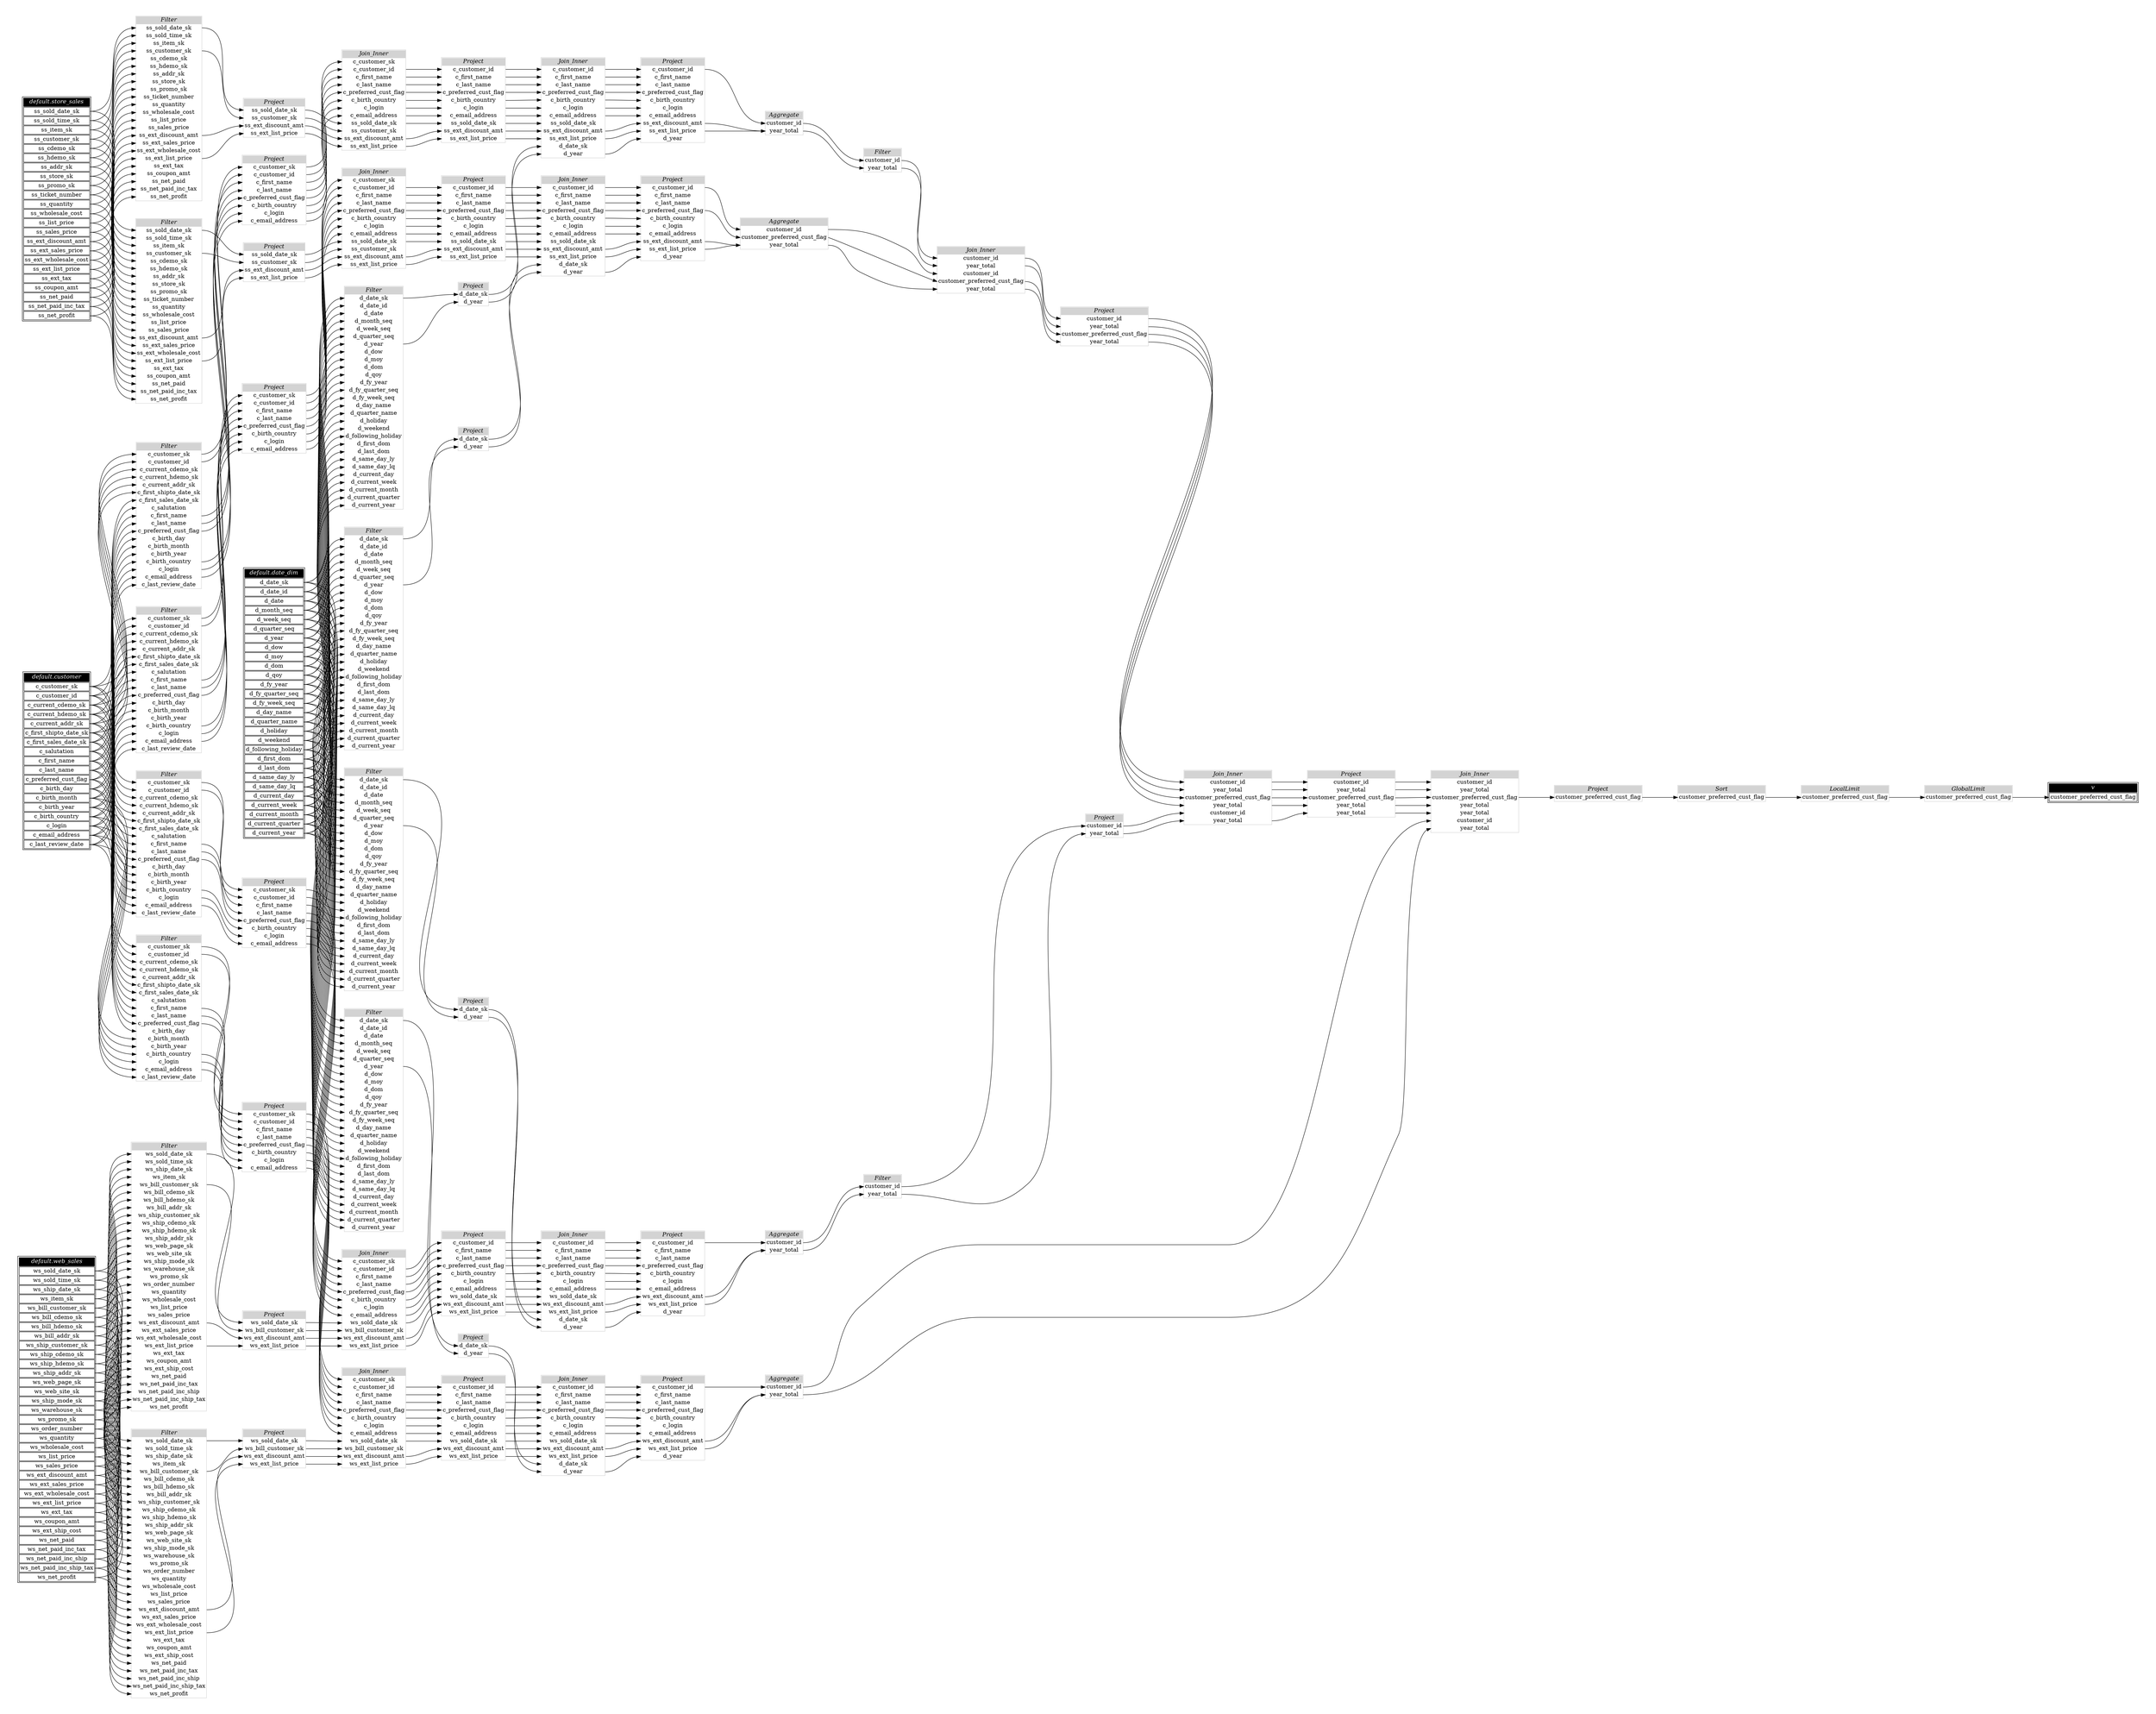 // Automatically generated by TPCDSFlowTestSuite


digraph {
  graph [pad="0.5" nodesep="0.5" ranksep="1" fontname="Helvetica" rankdir=LR];
  node [shape=plaintext]

  
"Aggregate_16eb0d3" [label=<
<table color="lightgray" border="1" cellborder="0" cellspacing="0">
  <tr><td bgcolor="lightgray" port="nodeName"><i>Aggregate</i></td></tr>
  <tr><td port="0">customer_id</td></tr>
<tr><td port="1">year_total</td></tr>
</table>>];
     

"Aggregate_8939fe6" [label=<
<table color="lightgray" border="1" cellborder="0" cellspacing="0">
  <tr><td bgcolor="lightgray" port="nodeName"><i>Aggregate</i></td></tr>
  <tr><td port="0">customer_id</td></tr>
<tr><td port="1">customer_preferred_cust_flag</td></tr>
<tr><td port="2">year_total</td></tr>
</table>>];
     

"Aggregate_c0be8e5" [label=<
<table color="lightgray" border="1" cellborder="0" cellspacing="0">
  <tr><td bgcolor="lightgray" port="nodeName"><i>Aggregate</i></td></tr>
  <tr><td port="0">customer_id</td></tr>
<tr><td port="1">year_total</td></tr>
</table>>];
     

"Aggregate_fee1700" [label=<
<table color="lightgray" border="1" cellborder="0" cellspacing="0">
  <tr><td bgcolor="lightgray" port="nodeName"><i>Aggregate</i></td></tr>
  <tr><td port="0">customer_id</td></tr>
<tr><td port="1">year_total</td></tr>
</table>>];
     

"Filter_114a0a4" [label=<
<table color="lightgray" border="1" cellborder="0" cellspacing="0">
  <tr><td bgcolor="lightgray" port="nodeName"><i>Filter</i></td></tr>
  <tr><td port="0">c_customer_sk</td></tr>
<tr><td port="1">c_customer_id</td></tr>
<tr><td port="2">c_current_cdemo_sk</td></tr>
<tr><td port="3">c_current_hdemo_sk</td></tr>
<tr><td port="4">c_current_addr_sk</td></tr>
<tr><td port="5">c_first_shipto_date_sk</td></tr>
<tr><td port="6">c_first_sales_date_sk</td></tr>
<tr><td port="7">c_salutation</td></tr>
<tr><td port="8">c_first_name</td></tr>
<tr><td port="9">c_last_name</td></tr>
<tr><td port="10">c_preferred_cust_flag</td></tr>
<tr><td port="11">c_birth_day</td></tr>
<tr><td port="12">c_birth_month</td></tr>
<tr><td port="13">c_birth_year</td></tr>
<tr><td port="14">c_birth_country</td></tr>
<tr><td port="15">c_login</td></tr>
<tr><td port="16">c_email_address</td></tr>
<tr><td port="17">c_last_review_date</td></tr>
</table>>];
     

"Filter_16213cd" [label=<
<table color="lightgray" border="1" cellborder="0" cellspacing="0">
  <tr><td bgcolor="lightgray" port="nodeName"><i>Filter</i></td></tr>
  <tr><td port="0">ws_sold_date_sk</td></tr>
<tr><td port="1">ws_sold_time_sk</td></tr>
<tr><td port="2">ws_ship_date_sk</td></tr>
<tr><td port="3">ws_item_sk</td></tr>
<tr><td port="4">ws_bill_customer_sk</td></tr>
<tr><td port="5">ws_bill_cdemo_sk</td></tr>
<tr><td port="6">ws_bill_hdemo_sk</td></tr>
<tr><td port="7">ws_bill_addr_sk</td></tr>
<tr><td port="8">ws_ship_customer_sk</td></tr>
<tr><td port="9">ws_ship_cdemo_sk</td></tr>
<tr><td port="10">ws_ship_hdemo_sk</td></tr>
<tr><td port="11">ws_ship_addr_sk</td></tr>
<tr><td port="12">ws_web_page_sk</td></tr>
<tr><td port="13">ws_web_site_sk</td></tr>
<tr><td port="14">ws_ship_mode_sk</td></tr>
<tr><td port="15">ws_warehouse_sk</td></tr>
<tr><td port="16">ws_promo_sk</td></tr>
<tr><td port="17">ws_order_number</td></tr>
<tr><td port="18">ws_quantity</td></tr>
<tr><td port="19">ws_wholesale_cost</td></tr>
<tr><td port="20">ws_list_price</td></tr>
<tr><td port="21">ws_sales_price</td></tr>
<tr><td port="22">ws_ext_discount_amt</td></tr>
<tr><td port="23">ws_ext_sales_price</td></tr>
<tr><td port="24">ws_ext_wholesale_cost</td></tr>
<tr><td port="25">ws_ext_list_price</td></tr>
<tr><td port="26">ws_ext_tax</td></tr>
<tr><td port="27">ws_coupon_amt</td></tr>
<tr><td port="28">ws_ext_ship_cost</td></tr>
<tr><td port="29">ws_net_paid</td></tr>
<tr><td port="30">ws_net_paid_inc_tax</td></tr>
<tr><td port="31">ws_net_paid_inc_ship</td></tr>
<tr><td port="32">ws_net_paid_inc_ship_tax</td></tr>
<tr><td port="33">ws_net_profit</td></tr>
</table>>];
     

"Filter_247ff4c" [label=<
<table color="lightgray" border="1" cellborder="0" cellspacing="0">
  <tr><td bgcolor="lightgray" port="nodeName"><i>Filter</i></td></tr>
  <tr><td port="0">c_customer_sk</td></tr>
<tr><td port="1">c_customer_id</td></tr>
<tr><td port="2">c_current_cdemo_sk</td></tr>
<tr><td port="3">c_current_hdemo_sk</td></tr>
<tr><td port="4">c_current_addr_sk</td></tr>
<tr><td port="5">c_first_shipto_date_sk</td></tr>
<tr><td port="6">c_first_sales_date_sk</td></tr>
<tr><td port="7">c_salutation</td></tr>
<tr><td port="8">c_first_name</td></tr>
<tr><td port="9">c_last_name</td></tr>
<tr><td port="10">c_preferred_cust_flag</td></tr>
<tr><td port="11">c_birth_day</td></tr>
<tr><td port="12">c_birth_month</td></tr>
<tr><td port="13">c_birth_year</td></tr>
<tr><td port="14">c_birth_country</td></tr>
<tr><td port="15">c_login</td></tr>
<tr><td port="16">c_email_address</td></tr>
<tr><td port="17">c_last_review_date</td></tr>
</table>>];
     

"Filter_7512ac7" [label=<
<table color="lightgray" border="1" cellborder="0" cellspacing="0">
  <tr><td bgcolor="lightgray" port="nodeName"><i>Filter</i></td></tr>
  <tr><td port="0">customer_id</td></tr>
<tr><td port="1">year_total</td></tr>
</table>>];
     

"Filter_763e6c3" [label=<
<table color="lightgray" border="1" cellborder="0" cellspacing="0">
  <tr><td bgcolor="lightgray" port="nodeName"><i>Filter</i></td></tr>
  <tr><td port="0">customer_id</td></tr>
<tr><td port="1">year_total</td></tr>
</table>>];
     

"Filter_82dcd5a" [label=<
<table color="lightgray" border="1" cellborder="0" cellspacing="0">
  <tr><td bgcolor="lightgray" port="nodeName"><i>Filter</i></td></tr>
  <tr><td port="0">d_date_sk</td></tr>
<tr><td port="1">d_date_id</td></tr>
<tr><td port="2">d_date</td></tr>
<tr><td port="3">d_month_seq</td></tr>
<tr><td port="4">d_week_seq</td></tr>
<tr><td port="5">d_quarter_seq</td></tr>
<tr><td port="6">d_year</td></tr>
<tr><td port="7">d_dow</td></tr>
<tr><td port="8">d_moy</td></tr>
<tr><td port="9">d_dom</td></tr>
<tr><td port="10">d_qoy</td></tr>
<tr><td port="11">d_fy_year</td></tr>
<tr><td port="12">d_fy_quarter_seq</td></tr>
<tr><td port="13">d_fy_week_seq</td></tr>
<tr><td port="14">d_day_name</td></tr>
<tr><td port="15">d_quarter_name</td></tr>
<tr><td port="16">d_holiday</td></tr>
<tr><td port="17">d_weekend</td></tr>
<tr><td port="18">d_following_holiday</td></tr>
<tr><td port="19">d_first_dom</td></tr>
<tr><td port="20">d_last_dom</td></tr>
<tr><td port="21">d_same_day_ly</td></tr>
<tr><td port="22">d_same_day_lq</td></tr>
<tr><td port="23">d_current_day</td></tr>
<tr><td port="24">d_current_week</td></tr>
<tr><td port="25">d_current_month</td></tr>
<tr><td port="26">d_current_quarter</td></tr>
<tr><td port="27">d_current_year</td></tr>
</table>>];
     

"Filter_84beccb" [label=<
<table color="lightgray" border="1" cellborder="0" cellspacing="0">
  <tr><td bgcolor="lightgray" port="nodeName"><i>Filter</i></td></tr>
  <tr><td port="0">d_date_sk</td></tr>
<tr><td port="1">d_date_id</td></tr>
<tr><td port="2">d_date</td></tr>
<tr><td port="3">d_month_seq</td></tr>
<tr><td port="4">d_week_seq</td></tr>
<tr><td port="5">d_quarter_seq</td></tr>
<tr><td port="6">d_year</td></tr>
<tr><td port="7">d_dow</td></tr>
<tr><td port="8">d_moy</td></tr>
<tr><td port="9">d_dom</td></tr>
<tr><td port="10">d_qoy</td></tr>
<tr><td port="11">d_fy_year</td></tr>
<tr><td port="12">d_fy_quarter_seq</td></tr>
<tr><td port="13">d_fy_week_seq</td></tr>
<tr><td port="14">d_day_name</td></tr>
<tr><td port="15">d_quarter_name</td></tr>
<tr><td port="16">d_holiday</td></tr>
<tr><td port="17">d_weekend</td></tr>
<tr><td port="18">d_following_holiday</td></tr>
<tr><td port="19">d_first_dom</td></tr>
<tr><td port="20">d_last_dom</td></tr>
<tr><td port="21">d_same_day_ly</td></tr>
<tr><td port="22">d_same_day_lq</td></tr>
<tr><td port="23">d_current_day</td></tr>
<tr><td port="24">d_current_week</td></tr>
<tr><td port="25">d_current_month</td></tr>
<tr><td port="26">d_current_quarter</td></tr>
<tr><td port="27">d_current_year</td></tr>
</table>>];
     

"Filter_b87598f" [label=<
<table color="lightgray" border="1" cellborder="0" cellspacing="0">
  <tr><td bgcolor="lightgray" port="nodeName"><i>Filter</i></td></tr>
  <tr><td port="0">c_customer_sk</td></tr>
<tr><td port="1">c_customer_id</td></tr>
<tr><td port="2">c_current_cdemo_sk</td></tr>
<tr><td port="3">c_current_hdemo_sk</td></tr>
<tr><td port="4">c_current_addr_sk</td></tr>
<tr><td port="5">c_first_shipto_date_sk</td></tr>
<tr><td port="6">c_first_sales_date_sk</td></tr>
<tr><td port="7">c_salutation</td></tr>
<tr><td port="8">c_first_name</td></tr>
<tr><td port="9">c_last_name</td></tr>
<tr><td port="10">c_preferred_cust_flag</td></tr>
<tr><td port="11">c_birth_day</td></tr>
<tr><td port="12">c_birth_month</td></tr>
<tr><td port="13">c_birth_year</td></tr>
<tr><td port="14">c_birth_country</td></tr>
<tr><td port="15">c_login</td></tr>
<tr><td port="16">c_email_address</td></tr>
<tr><td port="17">c_last_review_date</td></tr>
</table>>];
     

"Filter_be3e45a" [label=<
<table color="lightgray" border="1" cellborder="0" cellspacing="0">
  <tr><td bgcolor="lightgray" port="nodeName"><i>Filter</i></td></tr>
  <tr><td port="0">ss_sold_date_sk</td></tr>
<tr><td port="1">ss_sold_time_sk</td></tr>
<tr><td port="2">ss_item_sk</td></tr>
<tr><td port="3">ss_customer_sk</td></tr>
<tr><td port="4">ss_cdemo_sk</td></tr>
<tr><td port="5">ss_hdemo_sk</td></tr>
<tr><td port="6">ss_addr_sk</td></tr>
<tr><td port="7">ss_store_sk</td></tr>
<tr><td port="8">ss_promo_sk</td></tr>
<tr><td port="9">ss_ticket_number</td></tr>
<tr><td port="10">ss_quantity</td></tr>
<tr><td port="11">ss_wholesale_cost</td></tr>
<tr><td port="12">ss_list_price</td></tr>
<tr><td port="13">ss_sales_price</td></tr>
<tr><td port="14">ss_ext_discount_amt</td></tr>
<tr><td port="15">ss_ext_sales_price</td></tr>
<tr><td port="16">ss_ext_wholesale_cost</td></tr>
<tr><td port="17">ss_ext_list_price</td></tr>
<tr><td port="18">ss_ext_tax</td></tr>
<tr><td port="19">ss_coupon_amt</td></tr>
<tr><td port="20">ss_net_paid</td></tr>
<tr><td port="21">ss_net_paid_inc_tax</td></tr>
<tr><td port="22">ss_net_profit</td></tr>
</table>>];
     

"Filter_c6f4234" [label=<
<table color="lightgray" border="1" cellborder="0" cellspacing="0">
  <tr><td bgcolor="lightgray" port="nodeName"><i>Filter</i></td></tr>
  <tr><td port="0">d_date_sk</td></tr>
<tr><td port="1">d_date_id</td></tr>
<tr><td port="2">d_date</td></tr>
<tr><td port="3">d_month_seq</td></tr>
<tr><td port="4">d_week_seq</td></tr>
<tr><td port="5">d_quarter_seq</td></tr>
<tr><td port="6">d_year</td></tr>
<tr><td port="7">d_dow</td></tr>
<tr><td port="8">d_moy</td></tr>
<tr><td port="9">d_dom</td></tr>
<tr><td port="10">d_qoy</td></tr>
<tr><td port="11">d_fy_year</td></tr>
<tr><td port="12">d_fy_quarter_seq</td></tr>
<tr><td port="13">d_fy_week_seq</td></tr>
<tr><td port="14">d_day_name</td></tr>
<tr><td port="15">d_quarter_name</td></tr>
<tr><td port="16">d_holiday</td></tr>
<tr><td port="17">d_weekend</td></tr>
<tr><td port="18">d_following_holiday</td></tr>
<tr><td port="19">d_first_dom</td></tr>
<tr><td port="20">d_last_dom</td></tr>
<tr><td port="21">d_same_day_ly</td></tr>
<tr><td port="22">d_same_day_lq</td></tr>
<tr><td port="23">d_current_day</td></tr>
<tr><td port="24">d_current_week</td></tr>
<tr><td port="25">d_current_month</td></tr>
<tr><td port="26">d_current_quarter</td></tr>
<tr><td port="27">d_current_year</td></tr>
</table>>];
     

"Filter_ce6946a" [label=<
<table color="lightgray" border="1" cellborder="0" cellspacing="0">
  <tr><td bgcolor="lightgray" port="nodeName"><i>Filter</i></td></tr>
  <tr><td port="0">ss_sold_date_sk</td></tr>
<tr><td port="1">ss_sold_time_sk</td></tr>
<tr><td port="2">ss_item_sk</td></tr>
<tr><td port="3">ss_customer_sk</td></tr>
<tr><td port="4">ss_cdemo_sk</td></tr>
<tr><td port="5">ss_hdemo_sk</td></tr>
<tr><td port="6">ss_addr_sk</td></tr>
<tr><td port="7">ss_store_sk</td></tr>
<tr><td port="8">ss_promo_sk</td></tr>
<tr><td port="9">ss_ticket_number</td></tr>
<tr><td port="10">ss_quantity</td></tr>
<tr><td port="11">ss_wholesale_cost</td></tr>
<tr><td port="12">ss_list_price</td></tr>
<tr><td port="13">ss_sales_price</td></tr>
<tr><td port="14">ss_ext_discount_amt</td></tr>
<tr><td port="15">ss_ext_sales_price</td></tr>
<tr><td port="16">ss_ext_wholesale_cost</td></tr>
<tr><td port="17">ss_ext_list_price</td></tr>
<tr><td port="18">ss_ext_tax</td></tr>
<tr><td port="19">ss_coupon_amt</td></tr>
<tr><td port="20">ss_net_paid</td></tr>
<tr><td port="21">ss_net_paid_inc_tax</td></tr>
<tr><td port="22">ss_net_profit</td></tr>
</table>>];
     

"Filter_e792b20" [label=<
<table color="lightgray" border="1" cellborder="0" cellspacing="0">
  <tr><td bgcolor="lightgray" port="nodeName"><i>Filter</i></td></tr>
  <tr><td port="0">d_date_sk</td></tr>
<tr><td port="1">d_date_id</td></tr>
<tr><td port="2">d_date</td></tr>
<tr><td port="3">d_month_seq</td></tr>
<tr><td port="4">d_week_seq</td></tr>
<tr><td port="5">d_quarter_seq</td></tr>
<tr><td port="6">d_year</td></tr>
<tr><td port="7">d_dow</td></tr>
<tr><td port="8">d_moy</td></tr>
<tr><td port="9">d_dom</td></tr>
<tr><td port="10">d_qoy</td></tr>
<tr><td port="11">d_fy_year</td></tr>
<tr><td port="12">d_fy_quarter_seq</td></tr>
<tr><td port="13">d_fy_week_seq</td></tr>
<tr><td port="14">d_day_name</td></tr>
<tr><td port="15">d_quarter_name</td></tr>
<tr><td port="16">d_holiday</td></tr>
<tr><td port="17">d_weekend</td></tr>
<tr><td port="18">d_following_holiday</td></tr>
<tr><td port="19">d_first_dom</td></tr>
<tr><td port="20">d_last_dom</td></tr>
<tr><td port="21">d_same_day_ly</td></tr>
<tr><td port="22">d_same_day_lq</td></tr>
<tr><td port="23">d_current_day</td></tr>
<tr><td port="24">d_current_week</td></tr>
<tr><td port="25">d_current_month</td></tr>
<tr><td port="26">d_current_quarter</td></tr>
<tr><td port="27">d_current_year</td></tr>
</table>>];
     

"Filter_eb7b29c" [label=<
<table color="lightgray" border="1" cellborder="0" cellspacing="0">
  <tr><td bgcolor="lightgray" port="nodeName"><i>Filter</i></td></tr>
  <tr><td port="0">ws_sold_date_sk</td></tr>
<tr><td port="1">ws_sold_time_sk</td></tr>
<tr><td port="2">ws_ship_date_sk</td></tr>
<tr><td port="3">ws_item_sk</td></tr>
<tr><td port="4">ws_bill_customer_sk</td></tr>
<tr><td port="5">ws_bill_cdemo_sk</td></tr>
<tr><td port="6">ws_bill_hdemo_sk</td></tr>
<tr><td port="7">ws_bill_addr_sk</td></tr>
<tr><td port="8">ws_ship_customer_sk</td></tr>
<tr><td port="9">ws_ship_cdemo_sk</td></tr>
<tr><td port="10">ws_ship_hdemo_sk</td></tr>
<tr><td port="11">ws_ship_addr_sk</td></tr>
<tr><td port="12">ws_web_page_sk</td></tr>
<tr><td port="13">ws_web_site_sk</td></tr>
<tr><td port="14">ws_ship_mode_sk</td></tr>
<tr><td port="15">ws_warehouse_sk</td></tr>
<tr><td port="16">ws_promo_sk</td></tr>
<tr><td port="17">ws_order_number</td></tr>
<tr><td port="18">ws_quantity</td></tr>
<tr><td port="19">ws_wholesale_cost</td></tr>
<tr><td port="20">ws_list_price</td></tr>
<tr><td port="21">ws_sales_price</td></tr>
<tr><td port="22">ws_ext_discount_amt</td></tr>
<tr><td port="23">ws_ext_sales_price</td></tr>
<tr><td port="24">ws_ext_wholesale_cost</td></tr>
<tr><td port="25">ws_ext_list_price</td></tr>
<tr><td port="26">ws_ext_tax</td></tr>
<tr><td port="27">ws_coupon_amt</td></tr>
<tr><td port="28">ws_ext_ship_cost</td></tr>
<tr><td port="29">ws_net_paid</td></tr>
<tr><td port="30">ws_net_paid_inc_tax</td></tr>
<tr><td port="31">ws_net_paid_inc_ship</td></tr>
<tr><td port="32">ws_net_paid_inc_ship_tax</td></tr>
<tr><td port="33">ws_net_profit</td></tr>
</table>>];
     

"Filter_fbaae2a" [label=<
<table color="lightgray" border="1" cellborder="0" cellspacing="0">
  <tr><td bgcolor="lightgray" port="nodeName"><i>Filter</i></td></tr>
  <tr><td port="0">c_customer_sk</td></tr>
<tr><td port="1">c_customer_id</td></tr>
<tr><td port="2">c_current_cdemo_sk</td></tr>
<tr><td port="3">c_current_hdemo_sk</td></tr>
<tr><td port="4">c_current_addr_sk</td></tr>
<tr><td port="5">c_first_shipto_date_sk</td></tr>
<tr><td port="6">c_first_sales_date_sk</td></tr>
<tr><td port="7">c_salutation</td></tr>
<tr><td port="8">c_first_name</td></tr>
<tr><td port="9">c_last_name</td></tr>
<tr><td port="10">c_preferred_cust_flag</td></tr>
<tr><td port="11">c_birth_day</td></tr>
<tr><td port="12">c_birth_month</td></tr>
<tr><td port="13">c_birth_year</td></tr>
<tr><td port="14">c_birth_country</td></tr>
<tr><td port="15">c_login</td></tr>
<tr><td port="16">c_email_address</td></tr>
<tr><td port="17">c_last_review_date</td></tr>
</table>>];
     

"GlobalLimit_4e4c831" [label=<
<table color="lightgray" border="1" cellborder="0" cellspacing="0">
  <tr><td bgcolor="lightgray" port="nodeName"><i>GlobalLimit</i></td></tr>
  <tr><td port="0">customer_preferred_cust_flag</td></tr>
</table>>];
     

"Join_Inner_0df55be" [label=<
<table color="lightgray" border="1" cellborder="0" cellspacing="0">
  <tr><td bgcolor="lightgray" port="nodeName"><i>Join_Inner</i></td></tr>
  <tr><td port="0">customer_id</td></tr>
<tr><td port="1">year_total</td></tr>
<tr><td port="2">customer_preferred_cust_flag</td></tr>
<tr><td port="3">year_total</td></tr>
<tr><td port="4">year_total</td></tr>
<tr><td port="5">customer_id</td></tr>
<tr><td port="6">year_total</td></tr>
</table>>];
     

"Join_Inner_1a16662" [label=<
<table color="lightgray" border="1" cellborder="0" cellspacing="0">
  <tr><td bgcolor="lightgray" port="nodeName"><i>Join_Inner</i></td></tr>
  <tr><td port="0">c_customer_id</td></tr>
<tr><td port="1">c_first_name</td></tr>
<tr><td port="2">c_last_name</td></tr>
<tr><td port="3">c_preferred_cust_flag</td></tr>
<tr><td port="4">c_birth_country</td></tr>
<tr><td port="5">c_login</td></tr>
<tr><td port="6">c_email_address</td></tr>
<tr><td port="7">ss_sold_date_sk</td></tr>
<tr><td port="8">ss_ext_discount_amt</td></tr>
<tr><td port="9">ss_ext_list_price</td></tr>
<tr><td port="10">d_date_sk</td></tr>
<tr><td port="11">d_year</td></tr>
</table>>];
     

"Join_Inner_1c351f4" [label=<
<table color="lightgray" border="1" cellborder="0" cellspacing="0">
  <tr><td bgcolor="lightgray" port="nodeName"><i>Join_Inner</i></td></tr>
  <tr><td port="0">c_customer_id</td></tr>
<tr><td port="1">c_first_name</td></tr>
<tr><td port="2">c_last_name</td></tr>
<tr><td port="3">c_preferred_cust_flag</td></tr>
<tr><td port="4">c_birth_country</td></tr>
<tr><td port="5">c_login</td></tr>
<tr><td port="6">c_email_address</td></tr>
<tr><td port="7">ws_sold_date_sk</td></tr>
<tr><td port="8">ws_ext_discount_amt</td></tr>
<tr><td port="9">ws_ext_list_price</td></tr>
<tr><td port="10">d_date_sk</td></tr>
<tr><td port="11">d_year</td></tr>
</table>>];
     

"Join_Inner_22bf263" [label=<
<table color="lightgray" border="1" cellborder="0" cellspacing="0">
  <tr><td bgcolor="lightgray" port="nodeName"><i>Join_Inner</i></td></tr>
  <tr><td port="0">c_customer_sk</td></tr>
<tr><td port="1">c_customer_id</td></tr>
<tr><td port="2">c_first_name</td></tr>
<tr><td port="3">c_last_name</td></tr>
<tr><td port="4">c_preferred_cust_flag</td></tr>
<tr><td port="5">c_birth_country</td></tr>
<tr><td port="6">c_login</td></tr>
<tr><td port="7">c_email_address</td></tr>
<tr><td port="8">ss_sold_date_sk</td></tr>
<tr><td port="9">ss_customer_sk</td></tr>
<tr><td port="10">ss_ext_discount_amt</td></tr>
<tr><td port="11">ss_ext_list_price</td></tr>
</table>>];
     

"Join_Inner_23846da" [label=<
<table color="lightgray" border="1" cellborder="0" cellspacing="0">
  <tr><td bgcolor="lightgray" port="nodeName"><i>Join_Inner</i></td></tr>
  <tr><td port="0">c_customer_sk</td></tr>
<tr><td port="1">c_customer_id</td></tr>
<tr><td port="2">c_first_name</td></tr>
<tr><td port="3">c_last_name</td></tr>
<tr><td port="4">c_preferred_cust_flag</td></tr>
<tr><td port="5">c_birth_country</td></tr>
<tr><td port="6">c_login</td></tr>
<tr><td port="7">c_email_address</td></tr>
<tr><td port="8">ws_sold_date_sk</td></tr>
<tr><td port="9">ws_bill_customer_sk</td></tr>
<tr><td port="10">ws_ext_discount_amt</td></tr>
<tr><td port="11">ws_ext_list_price</td></tr>
</table>>];
     

"Join_Inner_46c728b" [label=<
<table color="lightgray" border="1" cellborder="0" cellspacing="0">
  <tr><td bgcolor="lightgray" port="nodeName"><i>Join_Inner</i></td></tr>
  <tr><td port="0">c_customer_id</td></tr>
<tr><td port="1">c_first_name</td></tr>
<tr><td port="2">c_last_name</td></tr>
<tr><td port="3">c_preferred_cust_flag</td></tr>
<tr><td port="4">c_birth_country</td></tr>
<tr><td port="5">c_login</td></tr>
<tr><td port="6">c_email_address</td></tr>
<tr><td port="7">ws_sold_date_sk</td></tr>
<tr><td port="8">ws_ext_discount_amt</td></tr>
<tr><td port="9">ws_ext_list_price</td></tr>
<tr><td port="10">d_date_sk</td></tr>
<tr><td port="11">d_year</td></tr>
</table>>];
     

"Join_Inner_7785389" [label=<
<table color="lightgray" border="1" cellborder="0" cellspacing="0">
  <tr><td bgcolor="lightgray" port="nodeName"><i>Join_Inner</i></td></tr>
  <tr><td port="0">c_customer_sk</td></tr>
<tr><td port="1">c_customer_id</td></tr>
<tr><td port="2">c_first_name</td></tr>
<tr><td port="3">c_last_name</td></tr>
<tr><td port="4">c_preferred_cust_flag</td></tr>
<tr><td port="5">c_birth_country</td></tr>
<tr><td port="6">c_login</td></tr>
<tr><td port="7">c_email_address</td></tr>
<tr><td port="8">ss_sold_date_sk</td></tr>
<tr><td port="9">ss_customer_sk</td></tr>
<tr><td port="10">ss_ext_discount_amt</td></tr>
<tr><td port="11">ss_ext_list_price</td></tr>
</table>>];
     

"Join_Inner_7b1d0cb" [label=<
<table color="lightgray" border="1" cellborder="0" cellspacing="0">
  <tr><td bgcolor="lightgray" port="nodeName"><i>Join_Inner</i></td></tr>
  <tr><td port="0">customer_id</td></tr>
<tr><td port="1">year_total</td></tr>
<tr><td port="2">customer_id</td></tr>
<tr><td port="3">customer_preferred_cust_flag</td></tr>
<tr><td port="4">year_total</td></tr>
</table>>];
     

"Join_Inner_982a85c" [label=<
<table color="lightgray" border="1" cellborder="0" cellspacing="0">
  <tr><td bgcolor="lightgray" port="nodeName"><i>Join_Inner</i></td></tr>
  <tr><td port="0">c_customer_id</td></tr>
<tr><td port="1">c_first_name</td></tr>
<tr><td port="2">c_last_name</td></tr>
<tr><td port="3">c_preferred_cust_flag</td></tr>
<tr><td port="4">c_birth_country</td></tr>
<tr><td port="5">c_login</td></tr>
<tr><td port="6">c_email_address</td></tr>
<tr><td port="7">ss_sold_date_sk</td></tr>
<tr><td port="8">ss_ext_discount_amt</td></tr>
<tr><td port="9">ss_ext_list_price</td></tr>
<tr><td port="10">d_date_sk</td></tr>
<tr><td port="11">d_year</td></tr>
</table>>];
     

"Join_Inner_b0c468a" [label=<
<table color="lightgray" border="1" cellborder="0" cellspacing="0">
  <tr><td bgcolor="lightgray" port="nodeName"><i>Join_Inner</i></td></tr>
  <tr><td port="0">customer_id</td></tr>
<tr><td port="1">year_total</td></tr>
<tr><td port="2">customer_preferred_cust_flag</td></tr>
<tr><td port="3">year_total</td></tr>
<tr><td port="4">customer_id</td></tr>
<tr><td port="5">year_total</td></tr>
</table>>];
     

"Join_Inner_e5a9c23" [label=<
<table color="lightgray" border="1" cellborder="0" cellspacing="0">
  <tr><td bgcolor="lightgray" port="nodeName"><i>Join_Inner</i></td></tr>
  <tr><td port="0">c_customer_sk</td></tr>
<tr><td port="1">c_customer_id</td></tr>
<tr><td port="2">c_first_name</td></tr>
<tr><td port="3">c_last_name</td></tr>
<tr><td port="4">c_preferred_cust_flag</td></tr>
<tr><td port="5">c_birth_country</td></tr>
<tr><td port="6">c_login</td></tr>
<tr><td port="7">c_email_address</td></tr>
<tr><td port="8">ws_sold_date_sk</td></tr>
<tr><td port="9">ws_bill_customer_sk</td></tr>
<tr><td port="10">ws_ext_discount_amt</td></tr>
<tr><td port="11">ws_ext_list_price</td></tr>
</table>>];
     

"LocalLimit_5b44bb3" [label=<
<table color="lightgray" border="1" cellborder="0" cellspacing="0">
  <tr><td bgcolor="lightgray" port="nodeName"><i>LocalLimit</i></td></tr>
  <tr><td port="0">customer_preferred_cust_flag</td></tr>
</table>>];
     

"Project_0420105" [label=<
<table color="lightgray" border="1" cellborder="0" cellspacing="0">
  <tr><td bgcolor="lightgray" port="nodeName"><i>Project</i></td></tr>
  <tr><td port="0">c_customer_sk</td></tr>
<tr><td port="1">c_customer_id</td></tr>
<tr><td port="2">c_first_name</td></tr>
<tr><td port="3">c_last_name</td></tr>
<tr><td port="4">c_preferred_cust_flag</td></tr>
<tr><td port="5">c_birth_country</td></tr>
<tr><td port="6">c_login</td></tr>
<tr><td port="7">c_email_address</td></tr>
</table>>];
     

"Project_058675f" [label=<
<table color="lightgray" border="1" cellborder="0" cellspacing="0">
  <tr><td bgcolor="lightgray" port="nodeName"><i>Project</i></td></tr>
  <tr><td port="0">c_customer_id</td></tr>
<tr><td port="1">c_first_name</td></tr>
<tr><td port="2">c_last_name</td></tr>
<tr><td port="3">c_preferred_cust_flag</td></tr>
<tr><td port="4">c_birth_country</td></tr>
<tr><td port="5">c_login</td></tr>
<tr><td port="6">c_email_address</td></tr>
<tr><td port="7">ss_ext_discount_amt</td></tr>
<tr><td port="8">ss_ext_list_price</td></tr>
<tr><td port="9">d_year</td></tr>
</table>>];
     

"Project_22ee4f0" [label=<
<table color="lightgray" border="1" cellborder="0" cellspacing="0">
  <tr><td bgcolor="lightgray" port="nodeName"><i>Project</i></td></tr>
  <tr><td port="0">d_date_sk</td></tr>
<tr><td port="1">d_year</td></tr>
</table>>];
     

"Project_2984019" [label=<
<table color="lightgray" border="1" cellborder="0" cellspacing="0">
  <tr><td bgcolor="lightgray" port="nodeName"><i>Project</i></td></tr>
  <tr><td port="0">c_customer_id</td></tr>
<tr><td port="1">c_first_name</td></tr>
<tr><td port="2">c_last_name</td></tr>
<tr><td port="3">c_preferred_cust_flag</td></tr>
<tr><td port="4">c_birth_country</td></tr>
<tr><td port="5">c_login</td></tr>
<tr><td port="6">c_email_address</td></tr>
<tr><td port="7">ss_ext_discount_amt</td></tr>
<tr><td port="8">ss_ext_list_price</td></tr>
<tr><td port="9">d_year</td></tr>
</table>>];
     

"Project_312c1ab" [label=<
<table color="lightgray" border="1" cellborder="0" cellspacing="0">
  <tr><td bgcolor="lightgray" port="nodeName"><i>Project</i></td></tr>
  <tr><td port="0">ss_sold_date_sk</td></tr>
<tr><td port="1">ss_customer_sk</td></tr>
<tr><td port="2">ss_ext_discount_amt</td></tr>
<tr><td port="3">ss_ext_list_price</td></tr>
</table>>];
     

"Project_33bda39" [label=<
<table color="lightgray" border="1" cellborder="0" cellspacing="0">
  <tr><td bgcolor="lightgray" port="nodeName"><i>Project</i></td></tr>
  <tr><td port="0">c_customer_id</td></tr>
<tr><td port="1">c_first_name</td></tr>
<tr><td port="2">c_last_name</td></tr>
<tr><td port="3">c_preferred_cust_flag</td></tr>
<tr><td port="4">c_birth_country</td></tr>
<tr><td port="5">c_login</td></tr>
<tr><td port="6">c_email_address</td></tr>
<tr><td port="7">ss_sold_date_sk</td></tr>
<tr><td port="8">ss_ext_discount_amt</td></tr>
<tr><td port="9">ss_ext_list_price</td></tr>
</table>>];
     

"Project_44642a7" [label=<
<table color="lightgray" border="1" cellborder="0" cellspacing="0">
  <tr><td bgcolor="lightgray" port="nodeName"><i>Project</i></td></tr>
  <tr><td port="0">c_customer_id</td></tr>
<tr><td port="1">c_first_name</td></tr>
<tr><td port="2">c_last_name</td></tr>
<tr><td port="3">c_preferred_cust_flag</td></tr>
<tr><td port="4">c_birth_country</td></tr>
<tr><td port="5">c_login</td></tr>
<tr><td port="6">c_email_address</td></tr>
<tr><td port="7">ws_sold_date_sk</td></tr>
<tr><td port="8">ws_ext_discount_amt</td></tr>
<tr><td port="9">ws_ext_list_price</td></tr>
</table>>];
     

"Project_46290d9" [label=<
<table color="lightgray" border="1" cellborder="0" cellspacing="0">
  <tr><td bgcolor="lightgray" port="nodeName"><i>Project</i></td></tr>
  <tr><td port="0">customer_id</td></tr>
<tr><td port="1">year_total</td></tr>
<tr><td port="2">customer_preferred_cust_flag</td></tr>
<tr><td port="3">year_total</td></tr>
<tr><td port="4">year_total</td></tr>
</table>>];
     

"Project_518c000" [label=<
<table color="lightgray" border="1" cellborder="0" cellspacing="0">
  <tr><td bgcolor="lightgray" port="nodeName"><i>Project</i></td></tr>
  <tr><td port="0">c_customer_id</td></tr>
<tr><td port="1">c_first_name</td></tr>
<tr><td port="2">c_last_name</td></tr>
<tr><td port="3">c_preferred_cust_flag</td></tr>
<tr><td port="4">c_birth_country</td></tr>
<tr><td port="5">c_login</td></tr>
<tr><td port="6">c_email_address</td></tr>
<tr><td port="7">ws_sold_date_sk</td></tr>
<tr><td port="8">ws_ext_discount_amt</td></tr>
<tr><td port="9">ws_ext_list_price</td></tr>
</table>>];
     

"Project_5e4d898" [label=<
<table color="lightgray" border="1" cellborder="0" cellspacing="0">
  <tr><td bgcolor="lightgray" port="nodeName"><i>Project</i></td></tr>
  <tr><td port="0">c_customer_sk</td></tr>
<tr><td port="1">c_customer_id</td></tr>
<tr><td port="2">c_first_name</td></tr>
<tr><td port="3">c_last_name</td></tr>
<tr><td port="4">c_preferred_cust_flag</td></tr>
<tr><td port="5">c_birth_country</td></tr>
<tr><td port="6">c_login</td></tr>
<tr><td port="7">c_email_address</td></tr>
</table>>];
     

"Project_632d54a" [label=<
<table color="lightgray" border="1" cellborder="0" cellspacing="0">
  <tr><td bgcolor="lightgray" port="nodeName"><i>Project</i></td></tr>
  <tr><td port="0">d_date_sk</td></tr>
<tr><td port="1">d_year</td></tr>
</table>>];
     

"Project_7101387" [label=<
<table color="lightgray" border="1" cellborder="0" cellspacing="0">
  <tr><td bgcolor="lightgray" port="nodeName"><i>Project</i></td></tr>
  <tr><td port="0">c_customer_id</td></tr>
<tr><td port="1">c_first_name</td></tr>
<tr><td port="2">c_last_name</td></tr>
<tr><td port="3">c_preferred_cust_flag</td></tr>
<tr><td port="4">c_birth_country</td></tr>
<tr><td port="5">c_login</td></tr>
<tr><td port="6">c_email_address</td></tr>
<tr><td port="7">ws_ext_discount_amt</td></tr>
<tr><td port="8">ws_ext_list_price</td></tr>
<tr><td port="9">d_year</td></tr>
</table>>];
     

"Project_746bda7" [label=<
<table color="lightgray" border="1" cellborder="0" cellspacing="0">
  <tr><td bgcolor="lightgray" port="nodeName"><i>Project</i></td></tr>
  <tr><td port="0">ws_sold_date_sk</td></tr>
<tr><td port="1">ws_bill_customer_sk</td></tr>
<tr><td port="2">ws_ext_discount_amt</td></tr>
<tr><td port="3">ws_ext_list_price</td></tr>
</table>>];
     

"Project_8433140" [label=<
<table color="lightgray" border="1" cellborder="0" cellspacing="0">
  <tr><td bgcolor="lightgray" port="nodeName"><i>Project</i></td></tr>
  <tr><td port="0">ws_sold_date_sk</td></tr>
<tr><td port="1">ws_bill_customer_sk</td></tr>
<tr><td port="2">ws_ext_discount_amt</td></tr>
<tr><td port="3">ws_ext_list_price</td></tr>
</table>>];
     

"Project_872ba86" [label=<
<table color="lightgray" border="1" cellborder="0" cellspacing="0">
  <tr><td bgcolor="lightgray" port="nodeName"><i>Project</i></td></tr>
  <tr><td port="0">customer_id</td></tr>
<tr><td port="1">year_total</td></tr>
</table>>];
     

"Project_8a26d0b" [label=<
<table color="lightgray" border="1" cellborder="0" cellspacing="0">
  <tr><td bgcolor="lightgray" port="nodeName"><i>Project</i></td></tr>
  <tr><td port="0">customer_id</td></tr>
<tr><td port="1">year_total</td></tr>
<tr><td port="2">customer_preferred_cust_flag</td></tr>
<tr><td port="3">year_total</td></tr>
</table>>];
     

"Project_99e7376" [label=<
<table color="lightgray" border="1" cellborder="0" cellspacing="0">
  <tr><td bgcolor="lightgray" port="nodeName"><i>Project</i></td></tr>
  <tr><td port="0">c_customer_sk</td></tr>
<tr><td port="1">c_customer_id</td></tr>
<tr><td port="2">c_first_name</td></tr>
<tr><td port="3">c_last_name</td></tr>
<tr><td port="4">c_preferred_cust_flag</td></tr>
<tr><td port="5">c_birth_country</td></tr>
<tr><td port="6">c_login</td></tr>
<tr><td port="7">c_email_address</td></tr>
</table>>];
     

"Project_bc2791f" [label=<
<table color="lightgray" border="1" cellborder="0" cellspacing="0">
  <tr><td bgcolor="lightgray" port="nodeName"><i>Project</i></td></tr>
  <tr><td port="0">c_customer_id</td></tr>
<tr><td port="1">c_first_name</td></tr>
<tr><td port="2">c_last_name</td></tr>
<tr><td port="3">c_preferred_cust_flag</td></tr>
<tr><td port="4">c_birth_country</td></tr>
<tr><td port="5">c_login</td></tr>
<tr><td port="6">c_email_address</td></tr>
<tr><td port="7">ss_sold_date_sk</td></tr>
<tr><td port="8">ss_ext_discount_amt</td></tr>
<tr><td port="9">ss_ext_list_price</td></tr>
</table>>];
     

"Project_ca7b5b4" [label=<
<table color="lightgray" border="1" cellborder="0" cellspacing="0">
  <tr><td bgcolor="lightgray" port="nodeName"><i>Project</i></td></tr>
  <tr><td port="0">d_date_sk</td></tr>
<tr><td port="1">d_year</td></tr>
</table>>];
     

"Project_d8ab034" [label=<
<table color="lightgray" border="1" cellborder="0" cellspacing="0">
  <tr><td bgcolor="lightgray" port="nodeName"><i>Project</i></td></tr>
  <tr><td port="0">customer_preferred_cust_flag</td></tr>
</table>>];
     

"Project_d90d268" [label=<
<table color="lightgray" border="1" cellborder="0" cellspacing="0">
  <tr><td bgcolor="lightgray" port="nodeName"><i>Project</i></td></tr>
  <tr><td port="0">c_customer_id</td></tr>
<tr><td port="1">c_first_name</td></tr>
<tr><td port="2">c_last_name</td></tr>
<tr><td port="3">c_preferred_cust_flag</td></tr>
<tr><td port="4">c_birth_country</td></tr>
<tr><td port="5">c_login</td></tr>
<tr><td port="6">c_email_address</td></tr>
<tr><td port="7">ws_ext_discount_amt</td></tr>
<tr><td port="8">ws_ext_list_price</td></tr>
<tr><td port="9">d_year</td></tr>
</table>>];
     

"Project_df69956" [label=<
<table color="lightgray" border="1" cellborder="0" cellspacing="0">
  <tr><td bgcolor="lightgray" port="nodeName"><i>Project</i></td></tr>
  <tr><td port="0">ss_sold_date_sk</td></tr>
<tr><td port="1">ss_customer_sk</td></tr>
<tr><td port="2">ss_ext_discount_amt</td></tr>
<tr><td port="3">ss_ext_list_price</td></tr>
</table>>];
     

"Project_e548261" [label=<
<table color="lightgray" border="1" cellborder="0" cellspacing="0">
  <tr><td bgcolor="lightgray" port="nodeName"><i>Project</i></td></tr>
  <tr><td port="0">d_date_sk</td></tr>
<tr><td port="1">d_year</td></tr>
</table>>];
     

"Project_fc74b5a" [label=<
<table color="lightgray" border="1" cellborder="0" cellspacing="0">
  <tr><td bgcolor="lightgray" port="nodeName"><i>Project</i></td></tr>
  <tr><td port="0">c_customer_sk</td></tr>
<tr><td port="1">c_customer_id</td></tr>
<tr><td port="2">c_first_name</td></tr>
<tr><td port="3">c_last_name</td></tr>
<tr><td port="4">c_preferred_cust_flag</td></tr>
<tr><td port="5">c_birth_country</td></tr>
<tr><td port="6">c_login</td></tr>
<tr><td port="7">c_email_address</td></tr>
</table>>];
     

"Sort_7390056" [label=<
<table color="lightgray" border="1" cellborder="0" cellspacing="0">
  <tr><td bgcolor="lightgray" port="nodeName"><i>Sort</i></td></tr>
  <tr><td port="0">customer_preferred_cust_flag</td></tr>
</table>>];
     

"default.customer" [color="black" label=<
<table>
  <tr><td bgcolor="black" port="nodeName"><i><font color="white">default.customer</font></i></td></tr>
  <tr><td port="0">c_customer_sk</td></tr>
<tr><td port="1">c_customer_id</td></tr>
<tr><td port="2">c_current_cdemo_sk</td></tr>
<tr><td port="3">c_current_hdemo_sk</td></tr>
<tr><td port="4">c_current_addr_sk</td></tr>
<tr><td port="5">c_first_shipto_date_sk</td></tr>
<tr><td port="6">c_first_sales_date_sk</td></tr>
<tr><td port="7">c_salutation</td></tr>
<tr><td port="8">c_first_name</td></tr>
<tr><td port="9">c_last_name</td></tr>
<tr><td port="10">c_preferred_cust_flag</td></tr>
<tr><td port="11">c_birth_day</td></tr>
<tr><td port="12">c_birth_month</td></tr>
<tr><td port="13">c_birth_year</td></tr>
<tr><td port="14">c_birth_country</td></tr>
<tr><td port="15">c_login</td></tr>
<tr><td port="16">c_email_address</td></tr>
<tr><td port="17">c_last_review_date</td></tr>
</table>>];
     

"default.date_dim" [color="black" label=<
<table>
  <tr><td bgcolor="black" port="nodeName"><i><font color="white">default.date_dim</font></i></td></tr>
  <tr><td port="0">d_date_sk</td></tr>
<tr><td port="1">d_date_id</td></tr>
<tr><td port="2">d_date</td></tr>
<tr><td port="3">d_month_seq</td></tr>
<tr><td port="4">d_week_seq</td></tr>
<tr><td port="5">d_quarter_seq</td></tr>
<tr><td port="6">d_year</td></tr>
<tr><td port="7">d_dow</td></tr>
<tr><td port="8">d_moy</td></tr>
<tr><td port="9">d_dom</td></tr>
<tr><td port="10">d_qoy</td></tr>
<tr><td port="11">d_fy_year</td></tr>
<tr><td port="12">d_fy_quarter_seq</td></tr>
<tr><td port="13">d_fy_week_seq</td></tr>
<tr><td port="14">d_day_name</td></tr>
<tr><td port="15">d_quarter_name</td></tr>
<tr><td port="16">d_holiday</td></tr>
<tr><td port="17">d_weekend</td></tr>
<tr><td port="18">d_following_holiday</td></tr>
<tr><td port="19">d_first_dom</td></tr>
<tr><td port="20">d_last_dom</td></tr>
<tr><td port="21">d_same_day_ly</td></tr>
<tr><td port="22">d_same_day_lq</td></tr>
<tr><td port="23">d_current_day</td></tr>
<tr><td port="24">d_current_week</td></tr>
<tr><td port="25">d_current_month</td></tr>
<tr><td port="26">d_current_quarter</td></tr>
<tr><td port="27">d_current_year</td></tr>
</table>>];
     

"default.store_sales" [color="black" label=<
<table>
  <tr><td bgcolor="black" port="nodeName"><i><font color="white">default.store_sales</font></i></td></tr>
  <tr><td port="0">ss_sold_date_sk</td></tr>
<tr><td port="1">ss_sold_time_sk</td></tr>
<tr><td port="2">ss_item_sk</td></tr>
<tr><td port="3">ss_customer_sk</td></tr>
<tr><td port="4">ss_cdemo_sk</td></tr>
<tr><td port="5">ss_hdemo_sk</td></tr>
<tr><td port="6">ss_addr_sk</td></tr>
<tr><td port="7">ss_store_sk</td></tr>
<tr><td port="8">ss_promo_sk</td></tr>
<tr><td port="9">ss_ticket_number</td></tr>
<tr><td port="10">ss_quantity</td></tr>
<tr><td port="11">ss_wholesale_cost</td></tr>
<tr><td port="12">ss_list_price</td></tr>
<tr><td port="13">ss_sales_price</td></tr>
<tr><td port="14">ss_ext_discount_amt</td></tr>
<tr><td port="15">ss_ext_sales_price</td></tr>
<tr><td port="16">ss_ext_wholesale_cost</td></tr>
<tr><td port="17">ss_ext_list_price</td></tr>
<tr><td port="18">ss_ext_tax</td></tr>
<tr><td port="19">ss_coupon_amt</td></tr>
<tr><td port="20">ss_net_paid</td></tr>
<tr><td port="21">ss_net_paid_inc_tax</td></tr>
<tr><td port="22">ss_net_profit</td></tr>
</table>>];
     

"default.web_sales" [color="black" label=<
<table>
  <tr><td bgcolor="black" port="nodeName"><i><font color="white">default.web_sales</font></i></td></tr>
  <tr><td port="0">ws_sold_date_sk</td></tr>
<tr><td port="1">ws_sold_time_sk</td></tr>
<tr><td port="2">ws_ship_date_sk</td></tr>
<tr><td port="3">ws_item_sk</td></tr>
<tr><td port="4">ws_bill_customer_sk</td></tr>
<tr><td port="5">ws_bill_cdemo_sk</td></tr>
<tr><td port="6">ws_bill_hdemo_sk</td></tr>
<tr><td port="7">ws_bill_addr_sk</td></tr>
<tr><td port="8">ws_ship_customer_sk</td></tr>
<tr><td port="9">ws_ship_cdemo_sk</td></tr>
<tr><td port="10">ws_ship_hdemo_sk</td></tr>
<tr><td port="11">ws_ship_addr_sk</td></tr>
<tr><td port="12">ws_web_page_sk</td></tr>
<tr><td port="13">ws_web_site_sk</td></tr>
<tr><td port="14">ws_ship_mode_sk</td></tr>
<tr><td port="15">ws_warehouse_sk</td></tr>
<tr><td port="16">ws_promo_sk</td></tr>
<tr><td port="17">ws_order_number</td></tr>
<tr><td port="18">ws_quantity</td></tr>
<tr><td port="19">ws_wholesale_cost</td></tr>
<tr><td port="20">ws_list_price</td></tr>
<tr><td port="21">ws_sales_price</td></tr>
<tr><td port="22">ws_ext_discount_amt</td></tr>
<tr><td port="23">ws_ext_sales_price</td></tr>
<tr><td port="24">ws_ext_wholesale_cost</td></tr>
<tr><td port="25">ws_ext_list_price</td></tr>
<tr><td port="26">ws_ext_tax</td></tr>
<tr><td port="27">ws_coupon_amt</td></tr>
<tr><td port="28">ws_ext_ship_cost</td></tr>
<tr><td port="29">ws_net_paid</td></tr>
<tr><td port="30">ws_net_paid_inc_tax</td></tr>
<tr><td port="31">ws_net_paid_inc_ship</td></tr>
<tr><td port="32">ws_net_paid_inc_ship_tax</td></tr>
<tr><td port="33">ws_net_profit</td></tr>
</table>>];
     

"v" [color="black" label=<
<table>
  <tr><td bgcolor="black" port="nodeName"><i><font color="white">v</font></i></td></tr>
  <tr><td port="0">customer_preferred_cust_flag</td></tr>
</table>>];
     
  "Aggregate_16eb0d3":0 -> "Join_Inner_0df55be":5;
"Aggregate_16eb0d3":1 -> "Join_Inner_0df55be":6;
"Aggregate_8939fe6":0 -> "Join_Inner_7b1d0cb":2;
"Aggregate_8939fe6":1 -> "Join_Inner_7b1d0cb":3;
"Aggregate_8939fe6":2 -> "Join_Inner_7b1d0cb":4;
"Aggregate_c0be8e5":0 -> "Filter_7512ac7":0;
"Aggregate_c0be8e5":1 -> "Filter_7512ac7":1;
"Aggregate_fee1700":0 -> "Filter_763e6c3":0;
"Aggregate_fee1700":1 -> "Filter_763e6c3":1;
"Filter_114a0a4":0 -> "Project_5e4d898":0;
"Filter_114a0a4":1 -> "Project_5e4d898":1;
"Filter_114a0a4":10 -> "Project_5e4d898":4;
"Filter_114a0a4":14 -> "Project_5e4d898":5;
"Filter_114a0a4":15 -> "Project_5e4d898":6;
"Filter_114a0a4":16 -> "Project_5e4d898":7;
"Filter_114a0a4":8 -> "Project_5e4d898":2;
"Filter_114a0a4":9 -> "Project_5e4d898":3;
"Filter_16213cd":0 -> "Project_746bda7":0;
"Filter_16213cd":22 -> "Project_746bda7":2;
"Filter_16213cd":25 -> "Project_746bda7":3;
"Filter_16213cd":4 -> "Project_746bda7":1;
"Filter_247ff4c":0 -> "Project_99e7376":0;
"Filter_247ff4c":1 -> "Project_99e7376":1;
"Filter_247ff4c":10 -> "Project_99e7376":4;
"Filter_247ff4c":14 -> "Project_99e7376":5;
"Filter_247ff4c":15 -> "Project_99e7376":6;
"Filter_247ff4c":16 -> "Project_99e7376":7;
"Filter_247ff4c":8 -> "Project_99e7376":2;
"Filter_247ff4c":9 -> "Project_99e7376":3;
"Filter_7512ac7":0 -> "Join_Inner_7b1d0cb":0;
"Filter_7512ac7":1 -> "Join_Inner_7b1d0cb":1;
"Filter_763e6c3":0 -> "Project_872ba86":0;
"Filter_763e6c3":1 -> "Project_872ba86":1;
"Filter_82dcd5a":0 -> "Project_e548261":0;
"Filter_82dcd5a":6 -> "Project_e548261":1;
"Filter_84beccb":0 -> "Project_22ee4f0":0;
"Filter_84beccb":6 -> "Project_22ee4f0":1;
"Filter_b87598f":0 -> "Project_fc74b5a":0;
"Filter_b87598f":1 -> "Project_fc74b5a":1;
"Filter_b87598f":10 -> "Project_fc74b5a":4;
"Filter_b87598f":14 -> "Project_fc74b5a":5;
"Filter_b87598f":15 -> "Project_fc74b5a":6;
"Filter_b87598f":16 -> "Project_fc74b5a":7;
"Filter_b87598f":8 -> "Project_fc74b5a":2;
"Filter_b87598f":9 -> "Project_fc74b5a":3;
"Filter_be3e45a":0 -> "Project_df69956":0;
"Filter_be3e45a":14 -> "Project_df69956":2;
"Filter_be3e45a":17 -> "Project_df69956":3;
"Filter_be3e45a":3 -> "Project_df69956":1;
"Filter_c6f4234":0 -> "Project_ca7b5b4":0;
"Filter_c6f4234":6 -> "Project_ca7b5b4":1;
"Filter_ce6946a":0 -> "Project_312c1ab":0;
"Filter_ce6946a":14 -> "Project_312c1ab":2;
"Filter_ce6946a":17 -> "Project_312c1ab":3;
"Filter_ce6946a":3 -> "Project_312c1ab":1;
"Filter_e792b20":0 -> "Project_632d54a":0;
"Filter_e792b20":6 -> "Project_632d54a":1;
"Filter_eb7b29c":0 -> "Project_8433140":0;
"Filter_eb7b29c":22 -> "Project_8433140":2;
"Filter_eb7b29c":25 -> "Project_8433140":3;
"Filter_eb7b29c":4 -> "Project_8433140":1;
"Filter_fbaae2a":0 -> "Project_0420105":0;
"Filter_fbaae2a":1 -> "Project_0420105":1;
"Filter_fbaae2a":10 -> "Project_0420105":4;
"Filter_fbaae2a":14 -> "Project_0420105":5;
"Filter_fbaae2a":15 -> "Project_0420105":6;
"Filter_fbaae2a":16 -> "Project_0420105":7;
"Filter_fbaae2a":8 -> "Project_0420105":2;
"Filter_fbaae2a":9 -> "Project_0420105":3;
"GlobalLimit_4e4c831":0 -> "v":0;
"Join_Inner_0df55be":2 -> "Project_d8ab034":0;
"Join_Inner_1a16662":0 -> "Project_2984019":0;
"Join_Inner_1a16662":1 -> "Project_2984019":1;
"Join_Inner_1a16662":11 -> "Project_2984019":9;
"Join_Inner_1a16662":2 -> "Project_2984019":2;
"Join_Inner_1a16662":3 -> "Project_2984019":3;
"Join_Inner_1a16662":4 -> "Project_2984019":4;
"Join_Inner_1a16662":5 -> "Project_2984019":5;
"Join_Inner_1a16662":6 -> "Project_2984019":6;
"Join_Inner_1a16662":8 -> "Project_2984019":7;
"Join_Inner_1a16662":9 -> "Project_2984019":8;
"Join_Inner_1c351f4":0 -> "Project_7101387":0;
"Join_Inner_1c351f4":1 -> "Project_7101387":1;
"Join_Inner_1c351f4":11 -> "Project_7101387":9;
"Join_Inner_1c351f4":2 -> "Project_7101387":2;
"Join_Inner_1c351f4":3 -> "Project_7101387":3;
"Join_Inner_1c351f4":4 -> "Project_7101387":4;
"Join_Inner_1c351f4":5 -> "Project_7101387":5;
"Join_Inner_1c351f4":6 -> "Project_7101387":6;
"Join_Inner_1c351f4":8 -> "Project_7101387":7;
"Join_Inner_1c351f4":9 -> "Project_7101387":8;
"Join_Inner_22bf263":1 -> "Project_bc2791f":0;
"Join_Inner_22bf263":10 -> "Project_bc2791f":8;
"Join_Inner_22bf263":11 -> "Project_bc2791f":9;
"Join_Inner_22bf263":2 -> "Project_bc2791f":1;
"Join_Inner_22bf263":3 -> "Project_bc2791f":2;
"Join_Inner_22bf263":4 -> "Project_bc2791f":3;
"Join_Inner_22bf263":5 -> "Project_bc2791f":4;
"Join_Inner_22bf263":6 -> "Project_bc2791f":5;
"Join_Inner_22bf263":7 -> "Project_bc2791f":6;
"Join_Inner_22bf263":8 -> "Project_bc2791f":7;
"Join_Inner_23846da":1 -> "Project_44642a7":0;
"Join_Inner_23846da":10 -> "Project_44642a7":8;
"Join_Inner_23846da":11 -> "Project_44642a7":9;
"Join_Inner_23846da":2 -> "Project_44642a7":1;
"Join_Inner_23846da":3 -> "Project_44642a7":2;
"Join_Inner_23846da":4 -> "Project_44642a7":3;
"Join_Inner_23846da":5 -> "Project_44642a7":4;
"Join_Inner_23846da":6 -> "Project_44642a7":5;
"Join_Inner_23846da":7 -> "Project_44642a7":6;
"Join_Inner_23846da":8 -> "Project_44642a7":7;
"Join_Inner_46c728b":0 -> "Project_d90d268":0;
"Join_Inner_46c728b":1 -> "Project_d90d268":1;
"Join_Inner_46c728b":11 -> "Project_d90d268":9;
"Join_Inner_46c728b":2 -> "Project_d90d268":2;
"Join_Inner_46c728b":3 -> "Project_d90d268":3;
"Join_Inner_46c728b":4 -> "Project_d90d268":4;
"Join_Inner_46c728b":5 -> "Project_d90d268":5;
"Join_Inner_46c728b":6 -> "Project_d90d268":6;
"Join_Inner_46c728b":8 -> "Project_d90d268":7;
"Join_Inner_46c728b":9 -> "Project_d90d268":8;
"Join_Inner_7785389":1 -> "Project_33bda39":0;
"Join_Inner_7785389":10 -> "Project_33bda39":8;
"Join_Inner_7785389":11 -> "Project_33bda39":9;
"Join_Inner_7785389":2 -> "Project_33bda39":1;
"Join_Inner_7785389":3 -> "Project_33bda39":2;
"Join_Inner_7785389":4 -> "Project_33bda39":3;
"Join_Inner_7785389":5 -> "Project_33bda39":4;
"Join_Inner_7785389":6 -> "Project_33bda39":5;
"Join_Inner_7785389":7 -> "Project_33bda39":6;
"Join_Inner_7785389":8 -> "Project_33bda39":7;
"Join_Inner_7b1d0cb":0 -> "Project_8a26d0b":0;
"Join_Inner_7b1d0cb":1 -> "Project_8a26d0b":1;
"Join_Inner_7b1d0cb":3 -> "Project_8a26d0b":2;
"Join_Inner_7b1d0cb":4 -> "Project_8a26d0b":3;
"Join_Inner_982a85c":0 -> "Project_058675f":0;
"Join_Inner_982a85c":1 -> "Project_058675f":1;
"Join_Inner_982a85c":11 -> "Project_058675f":9;
"Join_Inner_982a85c":2 -> "Project_058675f":2;
"Join_Inner_982a85c":3 -> "Project_058675f":3;
"Join_Inner_982a85c":4 -> "Project_058675f":4;
"Join_Inner_982a85c":5 -> "Project_058675f":5;
"Join_Inner_982a85c":6 -> "Project_058675f":6;
"Join_Inner_982a85c":8 -> "Project_058675f":7;
"Join_Inner_982a85c":9 -> "Project_058675f":8;
"Join_Inner_b0c468a":0 -> "Project_46290d9":0;
"Join_Inner_b0c468a":1 -> "Project_46290d9":1;
"Join_Inner_b0c468a":2 -> "Project_46290d9":2;
"Join_Inner_b0c468a":3 -> "Project_46290d9":3;
"Join_Inner_b0c468a":5 -> "Project_46290d9":4;
"Join_Inner_e5a9c23":1 -> "Project_518c000":0;
"Join_Inner_e5a9c23":10 -> "Project_518c000":8;
"Join_Inner_e5a9c23":11 -> "Project_518c000":9;
"Join_Inner_e5a9c23":2 -> "Project_518c000":1;
"Join_Inner_e5a9c23":3 -> "Project_518c000":2;
"Join_Inner_e5a9c23":4 -> "Project_518c000":3;
"Join_Inner_e5a9c23":5 -> "Project_518c000":4;
"Join_Inner_e5a9c23":6 -> "Project_518c000":5;
"Join_Inner_e5a9c23":7 -> "Project_518c000":6;
"Join_Inner_e5a9c23":8 -> "Project_518c000":7;
"LocalLimit_5b44bb3":0 -> "GlobalLimit_4e4c831":0;
"Project_0420105":0 -> "Join_Inner_23846da":0;
"Project_0420105":1 -> "Join_Inner_23846da":1;
"Project_0420105":2 -> "Join_Inner_23846da":2;
"Project_0420105":3 -> "Join_Inner_23846da":3;
"Project_0420105":4 -> "Join_Inner_23846da":4;
"Project_0420105":5 -> "Join_Inner_23846da":5;
"Project_0420105":6 -> "Join_Inner_23846da":6;
"Project_0420105":7 -> "Join_Inner_23846da":7;
"Project_058675f":0 -> "Aggregate_8939fe6":0;
"Project_058675f":3 -> "Aggregate_8939fe6":1;
"Project_058675f":7 -> "Aggregate_8939fe6":2;
"Project_058675f":8 -> "Aggregate_8939fe6":2;
"Project_22ee4f0":0 -> "Join_Inner_46c728b":10;
"Project_22ee4f0":1 -> "Join_Inner_46c728b":11;
"Project_2984019":0 -> "Aggregate_c0be8e5":0;
"Project_2984019":7 -> "Aggregate_c0be8e5":1;
"Project_2984019":8 -> "Aggregate_c0be8e5":1;
"Project_312c1ab":0 -> "Join_Inner_22bf263":8;
"Project_312c1ab":1 -> "Join_Inner_22bf263":9;
"Project_312c1ab":2 -> "Join_Inner_22bf263":10;
"Project_312c1ab":3 -> "Join_Inner_22bf263":11;
"Project_33bda39":0 -> "Join_Inner_1a16662":0;
"Project_33bda39":1 -> "Join_Inner_1a16662":1;
"Project_33bda39":2 -> "Join_Inner_1a16662":2;
"Project_33bda39":3 -> "Join_Inner_1a16662":3;
"Project_33bda39":4 -> "Join_Inner_1a16662":4;
"Project_33bda39":5 -> "Join_Inner_1a16662":5;
"Project_33bda39":6 -> "Join_Inner_1a16662":6;
"Project_33bda39":7 -> "Join_Inner_1a16662":7;
"Project_33bda39":8 -> "Join_Inner_1a16662":8;
"Project_33bda39":9 -> "Join_Inner_1a16662":9;
"Project_44642a7":0 -> "Join_Inner_1c351f4":0;
"Project_44642a7":1 -> "Join_Inner_1c351f4":1;
"Project_44642a7":2 -> "Join_Inner_1c351f4":2;
"Project_44642a7":3 -> "Join_Inner_1c351f4":3;
"Project_44642a7":4 -> "Join_Inner_1c351f4":4;
"Project_44642a7":5 -> "Join_Inner_1c351f4":5;
"Project_44642a7":6 -> "Join_Inner_1c351f4":6;
"Project_44642a7":7 -> "Join_Inner_1c351f4":7;
"Project_44642a7":8 -> "Join_Inner_1c351f4":8;
"Project_44642a7":9 -> "Join_Inner_1c351f4":9;
"Project_46290d9":0 -> "Join_Inner_0df55be":0;
"Project_46290d9":1 -> "Join_Inner_0df55be":1;
"Project_46290d9":2 -> "Join_Inner_0df55be":2;
"Project_46290d9":3 -> "Join_Inner_0df55be":3;
"Project_46290d9":4 -> "Join_Inner_0df55be":4;
"Project_518c000":0 -> "Join_Inner_46c728b":0;
"Project_518c000":1 -> "Join_Inner_46c728b":1;
"Project_518c000":2 -> "Join_Inner_46c728b":2;
"Project_518c000":3 -> "Join_Inner_46c728b":3;
"Project_518c000":4 -> "Join_Inner_46c728b":4;
"Project_518c000":5 -> "Join_Inner_46c728b":5;
"Project_518c000":6 -> "Join_Inner_46c728b":6;
"Project_518c000":7 -> "Join_Inner_46c728b":7;
"Project_518c000":8 -> "Join_Inner_46c728b":8;
"Project_518c000":9 -> "Join_Inner_46c728b":9;
"Project_5e4d898":0 -> "Join_Inner_e5a9c23":0;
"Project_5e4d898":1 -> "Join_Inner_e5a9c23":1;
"Project_5e4d898":2 -> "Join_Inner_e5a9c23":2;
"Project_5e4d898":3 -> "Join_Inner_e5a9c23":3;
"Project_5e4d898":4 -> "Join_Inner_e5a9c23":4;
"Project_5e4d898":5 -> "Join_Inner_e5a9c23":5;
"Project_5e4d898":6 -> "Join_Inner_e5a9c23":6;
"Project_5e4d898":7 -> "Join_Inner_e5a9c23":7;
"Project_632d54a":0 -> "Join_Inner_1a16662":10;
"Project_632d54a":1 -> "Join_Inner_1a16662":11;
"Project_7101387":0 -> "Aggregate_16eb0d3":0;
"Project_7101387":7 -> "Aggregate_16eb0d3":1;
"Project_7101387":8 -> "Aggregate_16eb0d3":1;
"Project_746bda7":0 -> "Join_Inner_e5a9c23":8;
"Project_746bda7":1 -> "Join_Inner_e5a9c23":9;
"Project_746bda7":2 -> "Join_Inner_e5a9c23":10;
"Project_746bda7":3 -> "Join_Inner_e5a9c23":11;
"Project_8433140":0 -> "Join_Inner_23846da":8;
"Project_8433140":1 -> "Join_Inner_23846da":9;
"Project_8433140":2 -> "Join_Inner_23846da":10;
"Project_8433140":3 -> "Join_Inner_23846da":11;
"Project_872ba86":0 -> "Join_Inner_b0c468a":4;
"Project_872ba86":1 -> "Join_Inner_b0c468a":5;
"Project_8a26d0b":0 -> "Join_Inner_b0c468a":0;
"Project_8a26d0b":1 -> "Join_Inner_b0c468a":1;
"Project_8a26d0b":2 -> "Join_Inner_b0c468a":2;
"Project_8a26d0b":3 -> "Join_Inner_b0c468a":3;
"Project_99e7376":0 -> "Join_Inner_7785389":0;
"Project_99e7376":1 -> "Join_Inner_7785389":1;
"Project_99e7376":2 -> "Join_Inner_7785389":2;
"Project_99e7376":3 -> "Join_Inner_7785389":3;
"Project_99e7376":4 -> "Join_Inner_7785389":4;
"Project_99e7376":5 -> "Join_Inner_7785389":5;
"Project_99e7376":6 -> "Join_Inner_7785389":6;
"Project_99e7376":7 -> "Join_Inner_7785389":7;
"Project_bc2791f":0 -> "Join_Inner_982a85c":0;
"Project_bc2791f":1 -> "Join_Inner_982a85c":1;
"Project_bc2791f":2 -> "Join_Inner_982a85c":2;
"Project_bc2791f":3 -> "Join_Inner_982a85c":3;
"Project_bc2791f":4 -> "Join_Inner_982a85c":4;
"Project_bc2791f":5 -> "Join_Inner_982a85c":5;
"Project_bc2791f":6 -> "Join_Inner_982a85c":6;
"Project_bc2791f":7 -> "Join_Inner_982a85c":7;
"Project_bc2791f":8 -> "Join_Inner_982a85c":8;
"Project_bc2791f":9 -> "Join_Inner_982a85c":9;
"Project_ca7b5b4":0 -> "Join_Inner_1c351f4":10;
"Project_ca7b5b4":1 -> "Join_Inner_1c351f4":11;
"Project_d8ab034":0 -> "Sort_7390056":0;
"Project_d90d268":0 -> "Aggregate_fee1700":0;
"Project_d90d268":7 -> "Aggregate_fee1700":1;
"Project_d90d268":8 -> "Aggregate_fee1700":1;
"Project_df69956":0 -> "Join_Inner_7785389":8;
"Project_df69956":1 -> "Join_Inner_7785389":9;
"Project_df69956":2 -> "Join_Inner_7785389":10;
"Project_df69956":3 -> "Join_Inner_7785389":11;
"Project_e548261":0 -> "Join_Inner_982a85c":10;
"Project_e548261":1 -> "Join_Inner_982a85c":11;
"Project_fc74b5a":0 -> "Join_Inner_22bf263":0;
"Project_fc74b5a":1 -> "Join_Inner_22bf263":1;
"Project_fc74b5a":2 -> "Join_Inner_22bf263":2;
"Project_fc74b5a":3 -> "Join_Inner_22bf263":3;
"Project_fc74b5a":4 -> "Join_Inner_22bf263":4;
"Project_fc74b5a":5 -> "Join_Inner_22bf263":5;
"Project_fc74b5a":6 -> "Join_Inner_22bf263":6;
"Project_fc74b5a":7 -> "Join_Inner_22bf263":7;
"Sort_7390056":0 -> "LocalLimit_5b44bb3":0;
"default.customer":0 -> "Filter_114a0a4":0;
"default.customer":0 -> "Filter_247ff4c":0;
"default.customer":0 -> "Filter_b87598f":0;
"default.customer":0 -> "Filter_fbaae2a":0;
"default.customer":1 -> "Filter_114a0a4":1;
"default.customer":1 -> "Filter_247ff4c":1;
"default.customer":1 -> "Filter_b87598f":1;
"default.customer":1 -> "Filter_fbaae2a":1;
"default.customer":10 -> "Filter_114a0a4":10;
"default.customer":10 -> "Filter_247ff4c":10;
"default.customer":10 -> "Filter_b87598f":10;
"default.customer":10 -> "Filter_fbaae2a":10;
"default.customer":11 -> "Filter_114a0a4":11;
"default.customer":11 -> "Filter_247ff4c":11;
"default.customer":11 -> "Filter_b87598f":11;
"default.customer":11 -> "Filter_fbaae2a":11;
"default.customer":12 -> "Filter_114a0a4":12;
"default.customer":12 -> "Filter_247ff4c":12;
"default.customer":12 -> "Filter_b87598f":12;
"default.customer":12 -> "Filter_fbaae2a":12;
"default.customer":13 -> "Filter_114a0a4":13;
"default.customer":13 -> "Filter_247ff4c":13;
"default.customer":13 -> "Filter_b87598f":13;
"default.customer":13 -> "Filter_fbaae2a":13;
"default.customer":14 -> "Filter_114a0a4":14;
"default.customer":14 -> "Filter_247ff4c":14;
"default.customer":14 -> "Filter_b87598f":14;
"default.customer":14 -> "Filter_fbaae2a":14;
"default.customer":15 -> "Filter_114a0a4":15;
"default.customer":15 -> "Filter_247ff4c":15;
"default.customer":15 -> "Filter_b87598f":15;
"default.customer":15 -> "Filter_fbaae2a":15;
"default.customer":16 -> "Filter_114a0a4":16;
"default.customer":16 -> "Filter_247ff4c":16;
"default.customer":16 -> "Filter_b87598f":16;
"default.customer":16 -> "Filter_fbaae2a":16;
"default.customer":17 -> "Filter_114a0a4":17;
"default.customer":17 -> "Filter_247ff4c":17;
"default.customer":17 -> "Filter_b87598f":17;
"default.customer":17 -> "Filter_fbaae2a":17;
"default.customer":2 -> "Filter_114a0a4":2;
"default.customer":2 -> "Filter_247ff4c":2;
"default.customer":2 -> "Filter_b87598f":2;
"default.customer":2 -> "Filter_fbaae2a":2;
"default.customer":3 -> "Filter_114a0a4":3;
"default.customer":3 -> "Filter_247ff4c":3;
"default.customer":3 -> "Filter_b87598f":3;
"default.customer":3 -> "Filter_fbaae2a":3;
"default.customer":4 -> "Filter_114a0a4":4;
"default.customer":4 -> "Filter_247ff4c":4;
"default.customer":4 -> "Filter_b87598f":4;
"default.customer":4 -> "Filter_fbaae2a":4;
"default.customer":5 -> "Filter_114a0a4":5;
"default.customer":5 -> "Filter_247ff4c":5;
"default.customer":5 -> "Filter_b87598f":5;
"default.customer":5 -> "Filter_fbaae2a":5;
"default.customer":6 -> "Filter_114a0a4":6;
"default.customer":6 -> "Filter_247ff4c":6;
"default.customer":6 -> "Filter_b87598f":6;
"default.customer":6 -> "Filter_fbaae2a":6;
"default.customer":7 -> "Filter_114a0a4":7;
"default.customer":7 -> "Filter_247ff4c":7;
"default.customer":7 -> "Filter_b87598f":7;
"default.customer":7 -> "Filter_fbaae2a":7;
"default.customer":8 -> "Filter_114a0a4":8;
"default.customer":8 -> "Filter_247ff4c":8;
"default.customer":8 -> "Filter_b87598f":8;
"default.customer":8 -> "Filter_fbaae2a":8;
"default.customer":9 -> "Filter_114a0a4":9;
"default.customer":9 -> "Filter_247ff4c":9;
"default.customer":9 -> "Filter_b87598f":9;
"default.customer":9 -> "Filter_fbaae2a":9;
"default.date_dim":0 -> "Filter_82dcd5a":0;
"default.date_dim":0 -> "Filter_84beccb":0;
"default.date_dim":0 -> "Filter_c6f4234":0;
"default.date_dim":0 -> "Filter_e792b20":0;
"default.date_dim":1 -> "Filter_82dcd5a":1;
"default.date_dim":1 -> "Filter_84beccb":1;
"default.date_dim":1 -> "Filter_c6f4234":1;
"default.date_dim":1 -> "Filter_e792b20":1;
"default.date_dim":10 -> "Filter_82dcd5a":10;
"default.date_dim":10 -> "Filter_84beccb":10;
"default.date_dim":10 -> "Filter_c6f4234":10;
"default.date_dim":10 -> "Filter_e792b20":10;
"default.date_dim":11 -> "Filter_82dcd5a":11;
"default.date_dim":11 -> "Filter_84beccb":11;
"default.date_dim":11 -> "Filter_c6f4234":11;
"default.date_dim":11 -> "Filter_e792b20":11;
"default.date_dim":12 -> "Filter_82dcd5a":12;
"default.date_dim":12 -> "Filter_84beccb":12;
"default.date_dim":12 -> "Filter_c6f4234":12;
"default.date_dim":12 -> "Filter_e792b20":12;
"default.date_dim":13 -> "Filter_82dcd5a":13;
"default.date_dim":13 -> "Filter_84beccb":13;
"default.date_dim":13 -> "Filter_c6f4234":13;
"default.date_dim":13 -> "Filter_e792b20":13;
"default.date_dim":14 -> "Filter_82dcd5a":14;
"default.date_dim":14 -> "Filter_84beccb":14;
"default.date_dim":14 -> "Filter_c6f4234":14;
"default.date_dim":14 -> "Filter_e792b20":14;
"default.date_dim":15 -> "Filter_82dcd5a":15;
"default.date_dim":15 -> "Filter_84beccb":15;
"default.date_dim":15 -> "Filter_c6f4234":15;
"default.date_dim":15 -> "Filter_e792b20":15;
"default.date_dim":16 -> "Filter_82dcd5a":16;
"default.date_dim":16 -> "Filter_84beccb":16;
"default.date_dim":16 -> "Filter_c6f4234":16;
"default.date_dim":16 -> "Filter_e792b20":16;
"default.date_dim":17 -> "Filter_82dcd5a":17;
"default.date_dim":17 -> "Filter_84beccb":17;
"default.date_dim":17 -> "Filter_c6f4234":17;
"default.date_dim":17 -> "Filter_e792b20":17;
"default.date_dim":18 -> "Filter_82dcd5a":18;
"default.date_dim":18 -> "Filter_84beccb":18;
"default.date_dim":18 -> "Filter_c6f4234":18;
"default.date_dim":18 -> "Filter_e792b20":18;
"default.date_dim":19 -> "Filter_82dcd5a":19;
"default.date_dim":19 -> "Filter_84beccb":19;
"default.date_dim":19 -> "Filter_c6f4234":19;
"default.date_dim":19 -> "Filter_e792b20":19;
"default.date_dim":2 -> "Filter_82dcd5a":2;
"default.date_dim":2 -> "Filter_84beccb":2;
"default.date_dim":2 -> "Filter_c6f4234":2;
"default.date_dim":2 -> "Filter_e792b20":2;
"default.date_dim":20 -> "Filter_82dcd5a":20;
"default.date_dim":20 -> "Filter_84beccb":20;
"default.date_dim":20 -> "Filter_c6f4234":20;
"default.date_dim":20 -> "Filter_e792b20":20;
"default.date_dim":21 -> "Filter_82dcd5a":21;
"default.date_dim":21 -> "Filter_84beccb":21;
"default.date_dim":21 -> "Filter_c6f4234":21;
"default.date_dim":21 -> "Filter_e792b20":21;
"default.date_dim":22 -> "Filter_82dcd5a":22;
"default.date_dim":22 -> "Filter_84beccb":22;
"default.date_dim":22 -> "Filter_c6f4234":22;
"default.date_dim":22 -> "Filter_e792b20":22;
"default.date_dim":23 -> "Filter_82dcd5a":23;
"default.date_dim":23 -> "Filter_84beccb":23;
"default.date_dim":23 -> "Filter_c6f4234":23;
"default.date_dim":23 -> "Filter_e792b20":23;
"default.date_dim":24 -> "Filter_82dcd5a":24;
"default.date_dim":24 -> "Filter_84beccb":24;
"default.date_dim":24 -> "Filter_c6f4234":24;
"default.date_dim":24 -> "Filter_e792b20":24;
"default.date_dim":25 -> "Filter_82dcd5a":25;
"default.date_dim":25 -> "Filter_84beccb":25;
"default.date_dim":25 -> "Filter_c6f4234":25;
"default.date_dim":25 -> "Filter_e792b20":25;
"default.date_dim":26 -> "Filter_82dcd5a":26;
"default.date_dim":26 -> "Filter_84beccb":26;
"default.date_dim":26 -> "Filter_c6f4234":26;
"default.date_dim":26 -> "Filter_e792b20":26;
"default.date_dim":27 -> "Filter_82dcd5a":27;
"default.date_dim":27 -> "Filter_84beccb":27;
"default.date_dim":27 -> "Filter_c6f4234":27;
"default.date_dim":27 -> "Filter_e792b20":27;
"default.date_dim":3 -> "Filter_82dcd5a":3;
"default.date_dim":3 -> "Filter_84beccb":3;
"default.date_dim":3 -> "Filter_c6f4234":3;
"default.date_dim":3 -> "Filter_e792b20":3;
"default.date_dim":4 -> "Filter_82dcd5a":4;
"default.date_dim":4 -> "Filter_84beccb":4;
"default.date_dim":4 -> "Filter_c6f4234":4;
"default.date_dim":4 -> "Filter_e792b20":4;
"default.date_dim":5 -> "Filter_82dcd5a":5;
"default.date_dim":5 -> "Filter_84beccb":5;
"default.date_dim":5 -> "Filter_c6f4234":5;
"default.date_dim":5 -> "Filter_e792b20":5;
"default.date_dim":6 -> "Filter_82dcd5a":6;
"default.date_dim":6 -> "Filter_84beccb":6;
"default.date_dim":6 -> "Filter_c6f4234":6;
"default.date_dim":6 -> "Filter_e792b20":6;
"default.date_dim":7 -> "Filter_82dcd5a":7;
"default.date_dim":7 -> "Filter_84beccb":7;
"default.date_dim":7 -> "Filter_c6f4234":7;
"default.date_dim":7 -> "Filter_e792b20":7;
"default.date_dim":8 -> "Filter_82dcd5a":8;
"default.date_dim":8 -> "Filter_84beccb":8;
"default.date_dim":8 -> "Filter_c6f4234":8;
"default.date_dim":8 -> "Filter_e792b20":8;
"default.date_dim":9 -> "Filter_82dcd5a":9;
"default.date_dim":9 -> "Filter_84beccb":9;
"default.date_dim":9 -> "Filter_c6f4234":9;
"default.date_dim":9 -> "Filter_e792b20":9;
"default.store_sales":0 -> "Filter_be3e45a":0;
"default.store_sales":0 -> "Filter_ce6946a":0;
"default.store_sales":1 -> "Filter_be3e45a":1;
"default.store_sales":1 -> "Filter_ce6946a":1;
"default.store_sales":10 -> "Filter_be3e45a":10;
"default.store_sales":10 -> "Filter_ce6946a":10;
"default.store_sales":11 -> "Filter_be3e45a":11;
"default.store_sales":11 -> "Filter_ce6946a":11;
"default.store_sales":12 -> "Filter_be3e45a":12;
"default.store_sales":12 -> "Filter_ce6946a":12;
"default.store_sales":13 -> "Filter_be3e45a":13;
"default.store_sales":13 -> "Filter_ce6946a":13;
"default.store_sales":14 -> "Filter_be3e45a":14;
"default.store_sales":14 -> "Filter_ce6946a":14;
"default.store_sales":15 -> "Filter_be3e45a":15;
"default.store_sales":15 -> "Filter_ce6946a":15;
"default.store_sales":16 -> "Filter_be3e45a":16;
"default.store_sales":16 -> "Filter_ce6946a":16;
"default.store_sales":17 -> "Filter_be3e45a":17;
"default.store_sales":17 -> "Filter_ce6946a":17;
"default.store_sales":18 -> "Filter_be3e45a":18;
"default.store_sales":18 -> "Filter_ce6946a":18;
"default.store_sales":19 -> "Filter_be3e45a":19;
"default.store_sales":19 -> "Filter_ce6946a":19;
"default.store_sales":2 -> "Filter_be3e45a":2;
"default.store_sales":2 -> "Filter_ce6946a":2;
"default.store_sales":20 -> "Filter_be3e45a":20;
"default.store_sales":20 -> "Filter_ce6946a":20;
"default.store_sales":21 -> "Filter_be3e45a":21;
"default.store_sales":21 -> "Filter_ce6946a":21;
"default.store_sales":22 -> "Filter_be3e45a":22;
"default.store_sales":22 -> "Filter_ce6946a":22;
"default.store_sales":3 -> "Filter_be3e45a":3;
"default.store_sales":3 -> "Filter_ce6946a":3;
"default.store_sales":4 -> "Filter_be3e45a":4;
"default.store_sales":4 -> "Filter_ce6946a":4;
"default.store_sales":5 -> "Filter_be3e45a":5;
"default.store_sales":5 -> "Filter_ce6946a":5;
"default.store_sales":6 -> "Filter_be3e45a":6;
"default.store_sales":6 -> "Filter_ce6946a":6;
"default.store_sales":7 -> "Filter_be3e45a":7;
"default.store_sales":7 -> "Filter_ce6946a":7;
"default.store_sales":8 -> "Filter_be3e45a":8;
"default.store_sales":8 -> "Filter_ce6946a":8;
"default.store_sales":9 -> "Filter_be3e45a":9;
"default.store_sales":9 -> "Filter_ce6946a":9;
"default.web_sales":0 -> "Filter_16213cd":0;
"default.web_sales":0 -> "Filter_eb7b29c":0;
"default.web_sales":1 -> "Filter_16213cd":1;
"default.web_sales":1 -> "Filter_eb7b29c":1;
"default.web_sales":10 -> "Filter_16213cd":10;
"default.web_sales":10 -> "Filter_eb7b29c":10;
"default.web_sales":11 -> "Filter_16213cd":11;
"default.web_sales":11 -> "Filter_eb7b29c":11;
"default.web_sales":12 -> "Filter_16213cd":12;
"default.web_sales":12 -> "Filter_eb7b29c":12;
"default.web_sales":13 -> "Filter_16213cd":13;
"default.web_sales":13 -> "Filter_eb7b29c":13;
"default.web_sales":14 -> "Filter_16213cd":14;
"default.web_sales":14 -> "Filter_eb7b29c":14;
"default.web_sales":15 -> "Filter_16213cd":15;
"default.web_sales":15 -> "Filter_eb7b29c":15;
"default.web_sales":16 -> "Filter_16213cd":16;
"default.web_sales":16 -> "Filter_eb7b29c":16;
"default.web_sales":17 -> "Filter_16213cd":17;
"default.web_sales":17 -> "Filter_eb7b29c":17;
"default.web_sales":18 -> "Filter_16213cd":18;
"default.web_sales":18 -> "Filter_eb7b29c":18;
"default.web_sales":19 -> "Filter_16213cd":19;
"default.web_sales":19 -> "Filter_eb7b29c":19;
"default.web_sales":2 -> "Filter_16213cd":2;
"default.web_sales":2 -> "Filter_eb7b29c":2;
"default.web_sales":20 -> "Filter_16213cd":20;
"default.web_sales":20 -> "Filter_eb7b29c":20;
"default.web_sales":21 -> "Filter_16213cd":21;
"default.web_sales":21 -> "Filter_eb7b29c":21;
"default.web_sales":22 -> "Filter_16213cd":22;
"default.web_sales":22 -> "Filter_eb7b29c":22;
"default.web_sales":23 -> "Filter_16213cd":23;
"default.web_sales":23 -> "Filter_eb7b29c":23;
"default.web_sales":24 -> "Filter_16213cd":24;
"default.web_sales":24 -> "Filter_eb7b29c":24;
"default.web_sales":25 -> "Filter_16213cd":25;
"default.web_sales":25 -> "Filter_eb7b29c":25;
"default.web_sales":26 -> "Filter_16213cd":26;
"default.web_sales":26 -> "Filter_eb7b29c":26;
"default.web_sales":27 -> "Filter_16213cd":27;
"default.web_sales":27 -> "Filter_eb7b29c":27;
"default.web_sales":28 -> "Filter_16213cd":28;
"default.web_sales":28 -> "Filter_eb7b29c":28;
"default.web_sales":29 -> "Filter_16213cd":29;
"default.web_sales":29 -> "Filter_eb7b29c":29;
"default.web_sales":3 -> "Filter_16213cd":3;
"default.web_sales":3 -> "Filter_eb7b29c":3;
"default.web_sales":30 -> "Filter_16213cd":30;
"default.web_sales":30 -> "Filter_eb7b29c":30;
"default.web_sales":31 -> "Filter_16213cd":31;
"default.web_sales":31 -> "Filter_eb7b29c":31;
"default.web_sales":32 -> "Filter_16213cd":32;
"default.web_sales":32 -> "Filter_eb7b29c":32;
"default.web_sales":33 -> "Filter_16213cd":33;
"default.web_sales":33 -> "Filter_eb7b29c":33;
"default.web_sales":4 -> "Filter_16213cd":4;
"default.web_sales":4 -> "Filter_eb7b29c":4;
"default.web_sales":5 -> "Filter_16213cd":5;
"default.web_sales":5 -> "Filter_eb7b29c":5;
"default.web_sales":6 -> "Filter_16213cd":6;
"default.web_sales":6 -> "Filter_eb7b29c":6;
"default.web_sales":7 -> "Filter_16213cd":7;
"default.web_sales":7 -> "Filter_eb7b29c":7;
"default.web_sales":8 -> "Filter_16213cd":8;
"default.web_sales":8 -> "Filter_eb7b29c":8;
"default.web_sales":9 -> "Filter_16213cd":9;
"default.web_sales":9 -> "Filter_eb7b29c":9;
}
       